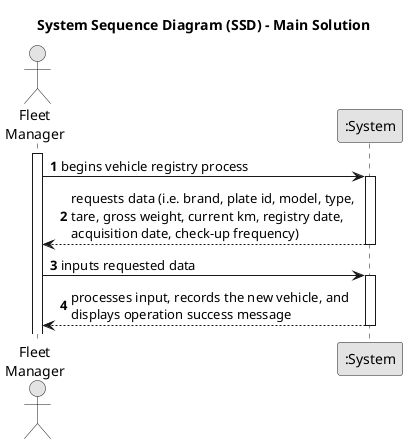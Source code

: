 @startuml
skinparam monochrome true
skinparam packageStyle rectangle
skinparam shadowing false

title System Sequence Diagram (SSD) - Main Solution

autonumber

actor "Fleet\nManager" as Employee
participant ":System" as System

activate Employee

    Employee -> System : begins vehicle registry process
    activate System

        System --> Employee : requests data (i.e. brand, plate id, model, type, \ntare, gross weight, current km, registry date,\nacquisition date, check-up frequency)
    deactivate System

    Employee -> System : inputs requested data
    activate System

        System --> Employee : processes input, records the new vehicle, and\ndisplays operation success message
    deactivate System

@enduml